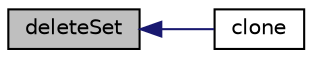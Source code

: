 digraph "deleteSet"
{
  bgcolor="transparent";
  edge [fontname="Helvetica",fontsize="10",labelfontname="Helvetica",labelfontsize="10"];
  node [fontname="Helvetica",fontsize="10",shape=record];
  rankdir="LR";
  Node3426 [label="deleteSet",height=0.2,width=0.4,color="black", fillcolor="grey75", style="filled", fontcolor="black"];
  Node3426 -> Node3427 [dir="back",color="midnightblue",fontsize="10",style="solid",fontname="Helvetica"];
  Node3427 [label="clone",height=0.2,width=0.4,color="black",URL="$a26597.html#af90f98d4c76cb72b3464b60a5d501a8b",tooltip="Clone. "];
}
